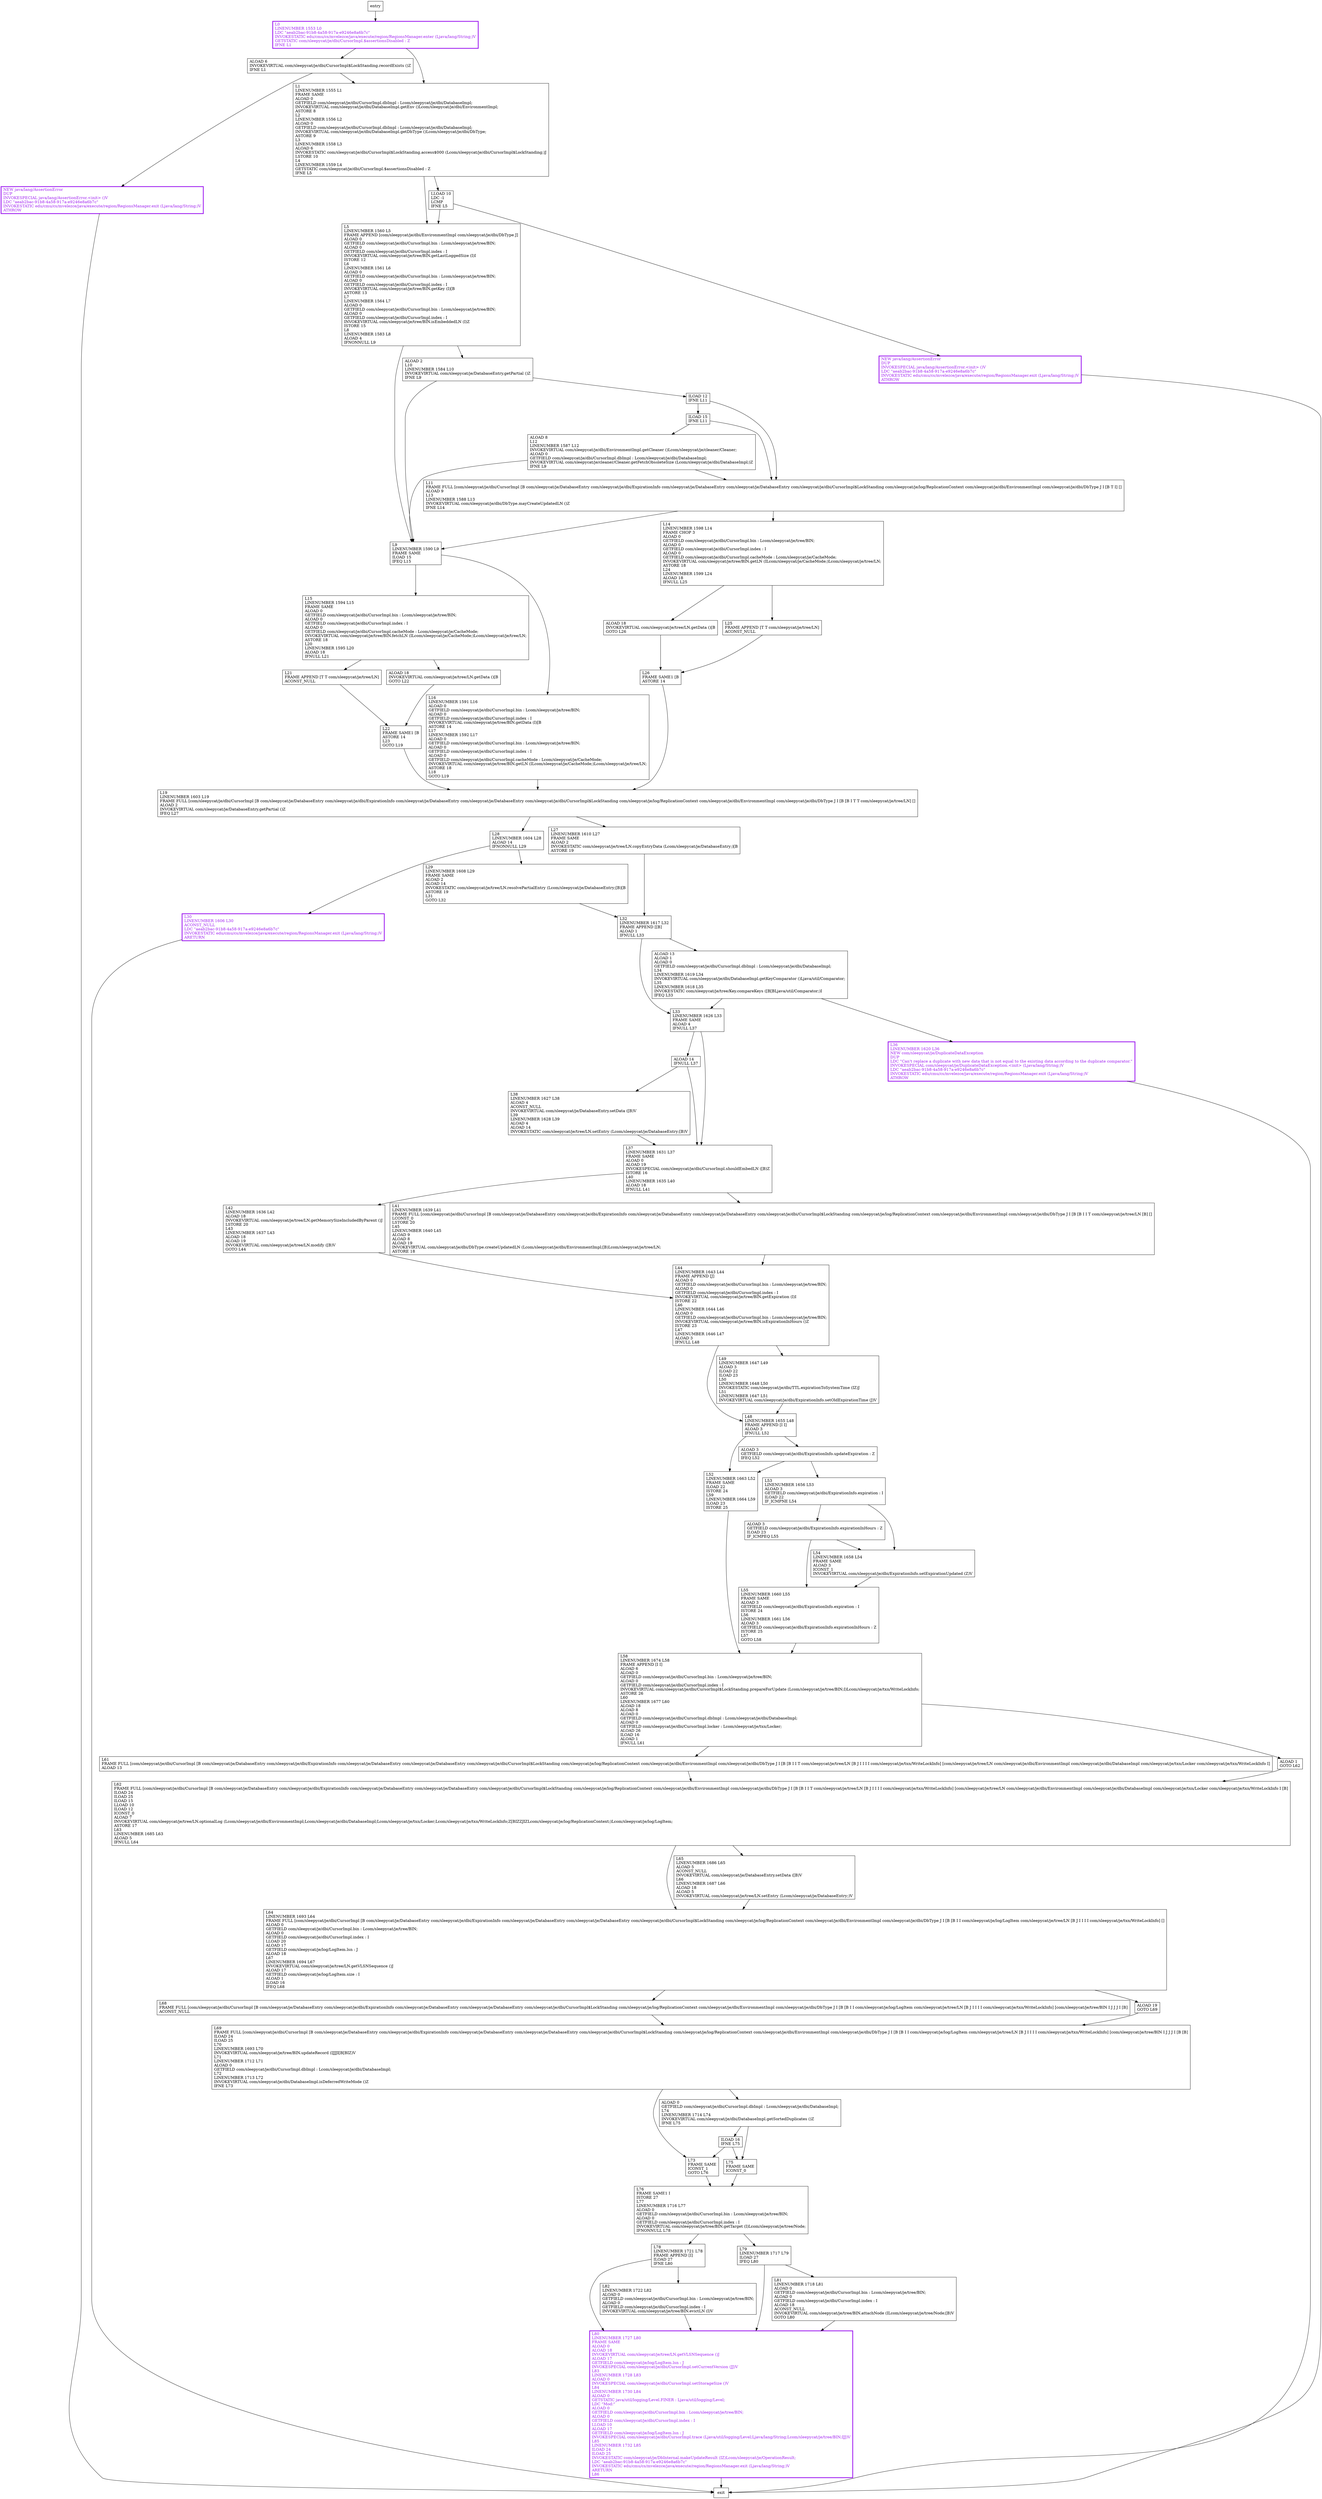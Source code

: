 digraph updateRecordInternal {
node [shape=record];
705893941 [label="L65\lLINENUMBER 1686 L65\lALOAD 5\lACONST_NULL\lINVOKEVIRTUAL com/sleepycat/je/DatabaseEntry.setData ([B)V\lL66\lLINENUMBER 1687 L66\lALOAD 18\lALOAD 5\lINVOKEVIRTUAL com/sleepycat/je/tree/LN.setEntry (Lcom/sleepycat/je/DatabaseEntry;)V\l"];
571580009 [label="L82\lLINENUMBER 1722 L82\lALOAD 0\lGETFIELD com/sleepycat/je/dbi/CursorImpl.bin : Lcom/sleepycat/je/tree/BIN;\lALOAD 0\lGETFIELD com/sleepycat/je/dbi/CursorImpl.index : I\lINVOKEVIRTUAL com/sleepycat/je/tree/BIN.evictLN (I)V\l"];
74455515 [label="L16\lLINENUMBER 1591 L16\lALOAD 0\lGETFIELD com/sleepycat/je/dbi/CursorImpl.bin : Lcom/sleepycat/je/tree/BIN;\lALOAD 0\lGETFIELD com/sleepycat/je/dbi/CursorImpl.index : I\lINVOKEVIRTUAL com/sleepycat/je/tree/BIN.getData (I)[B\lASTORE 14\lL17\lLINENUMBER 1592 L17\lALOAD 0\lGETFIELD com/sleepycat/je/dbi/CursorImpl.bin : Lcom/sleepycat/je/tree/BIN;\lALOAD 0\lGETFIELD com/sleepycat/je/dbi/CursorImpl.index : I\lALOAD 0\lGETFIELD com/sleepycat/je/dbi/CursorImpl.cacheMode : Lcom/sleepycat/je/CacheMode;\lINVOKEVIRTUAL com/sleepycat/je/tree/BIN.getLN (ILcom/sleepycat/je/CacheMode;)Lcom/sleepycat/je/tree/LN;\lASTORE 18\lL18\lGOTO L19\l"];
504193009 [label="L21\lFRAME APPEND [T T com/sleepycat/je/tree/LN]\lACONST_NULL\l"];
1236605030 [label="L26\lFRAME SAME1 [B\lASTORE 14\l"];
1849796726 [label="L58\lLINENUMBER 1674 L58\lFRAME APPEND [I I]\lALOAD 6\lALOAD 0\lGETFIELD com/sleepycat/je/dbi/CursorImpl.bin : Lcom/sleepycat/je/tree/BIN;\lALOAD 0\lGETFIELD com/sleepycat/je/dbi/CursorImpl.index : I\lINVOKEVIRTUAL com/sleepycat/je/dbi/CursorImpl$LockStanding.prepareForUpdate (Lcom/sleepycat/je/tree/BIN;I)Lcom/sleepycat/je/txn/WriteLockInfo;\lASTORE 26\lL60\lLINENUMBER 1677 L60\lALOAD 18\lALOAD 8\lALOAD 0\lGETFIELD com/sleepycat/je/dbi/CursorImpl.dbImpl : Lcom/sleepycat/je/dbi/DatabaseImpl;\lALOAD 0\lGETFIELD com/sleepycat/je/dbi/CursorImpl.locker : Lcom/sleepycat/je/txn/Locker;\lALOAD 26\lILOAD 16\lALOAD 1\lIFNULL L61\l"];
2040604525 [label="ALOAD 8\lL12\lLINENUMBER 1587 L12\lINVOKEVIRTUAL com/sleepycat/je/dbi/EnvironmentImpl.getCleaner ()Lcom/sleepycat/je/cleaner/Cleaner;\lALOAD 0\lGETFIELD com/sleepycat/je/dbi/CursorImpl.dbImpl : Lcom/sleepycat/je/dbi/DatabaseImpl;\lINVOKEVIRTUAL com/sleepycat/je/cleaner/Cleaner.getFetchObsoleteSize (Lcom/sleepycat/je/dbi/DatabaseImpl;)Z\lIFNE L9\l"];
440036332 [label="L30\lLINENUMBER 1606 L30\lACONST_NULL\lLDC \"aeab2bac-91b8-4a58-917a-e9246e8a6b7c\"\lINVOKESTATIC edu/cmu/cs/mvelezce/java/execute/region/RegionsManager.exit (Ljava/lang/String;)V\lARETURN\l"];
618033556 [label="L75\lFRAME SAME\lICONST_0\l"];
1068041788 [label="L22\lFRAME SAME1 [B\lASTORE 14\lL23\lGOTO L19\l"];
2066561735 [label="L29\lLINENUMBER 1608 L29\lFRAME SAME\lALOAD 2\lALOAD 14\lINVOKESTATIC com/sleepycat/je/tree/LN.resolvePartialEntry (Lcom/sleepycat/je/DatabaseEntry;[B)[B\lASTORE 19\lL31\lGOTO L32\l"];
1303933709 [label="NEW java/lang/AssertionError\lDUP\lINVOKESPECIAL java/lang/AssertionError.\<init\> ()V\lLDC \"aeab2bac-91b8-4a58-917a-e9246e8a6b7c\"\lINVOKESTATIC edu/cmu/cs/mvelezce/java/execute/region/RegionsManager.exit (Ljava/lang/String;)V\lATHROW\l"];
1199635619 [label="L49\lLINENUMBER 1647 L49\lALOAD 3\lILOAD 22\lILOAD 23\lL50\lLINENUMBER 1648 L50\lINVOKESTATIC com/sleepycat/je/dbi/TTL.expirationToSystemTime (IZ)J\lL51\lLINENUMBER 1647 L51\lINVOKEVIRTUAL com/sleepycat/je/dbi/ExpirationInfo.setOldExpirationTime (J)V\l"];
1549809074 [label="ALOAD 3\lGETFIELD com/sleepycat/je/dbi/ExpirationInfo.updateExpiration : Z\lIFEQ L52\l"];
2012340494 [label="L32\lLINENUMBER 1617 L32\lFRAME APPEND [[B]\lALOAD 1\lIFNULL L33\l"];
1348805028 [label="ALOAD 2\lL10\lLINENUMBER 1584 L10\lINVOKEVIRTUAL com/sleepycat/je/DatabaseEntry.getPartial ()Z\lIFNE L9\l"];
1451036990 [label="L37\lLINENUMBER 1631 L37\lFRAME SAME\lALOAD 0\lALOAD 19\lINVOKESPECIAL com/sleepycat/je/dbi/CursorImpl.shouldEmbedLN ([B)Z\lISTORE 16\lL40\lLINENUMBER 1635 L40\lALOAD 18\lIFNULL L41\l"];
502439130 [label="L25\lFRAME APPEND [T T com/sleepycat/je/tree/LN]\lACONST_NULL\l"];
2051230059 [label="ALOAD 0\lGETFIELD com/sleepycat/je/dbi/CursorImpl.dbImpl : Lcom/sleepycat/je/dbi/DatabaseImpl;\lL74\lLINENUMBER 1714 L74\lINVOKEVIRTUAL com/sleepycat/je/dbi/DatabaseImpl.getSortedDuplicates ()Z\lIFNE L75\l"];
1777642050 [label="ALOAD 18\lINVOKEVIRTUAL com/sleepycat/je/tree/LN.getData ()[B\lGOTO L26\l"];
1046118282 [label="L27\lLINENUMBER 1610 L27\lFRAME SAME\lALOAD 2\lINVOKESTATIC com/sleepycat/je/tree/LN.copyEntryData (Lcom/sleepycat/je/DatabaseEntry;)[B\lASTORE 19\l"];
471181361 [label="L53\lLINENUMBER 1656 L53\lALOAD 3\lGETFIELD com/sleepycat/je/dbi/ExpirationInfo.expiration : I\lILOAD 22\lIF_ICMPNE L54\l"];
1681756968 [label="LLOAD 10\lLDC -1\lLCMP\lIFNE L5\l"];
3165902 [label="L11\lFRAME FULL [com/sleepycat/je/dbi/CursorImpl [B com/sleepycat/je/DatabaseEntry com/sleepycat/je/dbi/ExpirationInfo com/sleepycat/je/DatabaseEntry com/sleepycat/je/DatabaseEntry com/sleepycat/je/dbi/CursorImpl$LockStanding com/sleepycat/je/log/ReplicationContext com/sleepycat/je/dbi/EnvironmentImpl com/sleepycat/je/dbi/DbType J I [B T I] []\lALOAD 9\lL13\lLINENUMBER 1588 L13\lINVOKEVIRTUAL com/sleepycat/je/dbi/DbType.mayCreateUpdatedLN ()Z\lIFNE L14\l"];
1137174271 [label="L64\lLINENUMBER 1693 L64\lFRAME FULL [com/sleepycat/je/dbi/CursorImpl [B com/sleepycat/je/DatabaseEntry com/sleepycat/je/dbi/ExpirationInfo com/sleepycat/je/DatabaseEntry com/sleepycat/je/DatabaseEntry com/sleepycat/je/dbi/CursorImpl$LockStanding com/sleepycat/je/log/ReplicationContext com/sleepycat/je/dbi/EnvironmentImpl com/sleepycat/je/dbi/DbType J I [B [B I I com/sleepycat/je/log/LogItem com/sleepycat/je/tree/LN [B J I I I I com/sleepycat/je/txn/WriteLockInfo] []\lALOAD 0\lGETFIELD com/sleepycat/je/dbi/CursorImpl.bin : Lcom/sleepycat/je/tree/BIN;\lALOAD 0\lGETFIELD com/sleepycat/je/dbi/CursorImpl.index : I\lLLOAD 20\lALOAD 17\lGETFIELD com/sleepycat/je/log/LogItem.lsn : J\lALOAD 18\lL67\lLINENUMBER 1694 L67\lINVOKEVIRTUAL com/sleepycat/je/tree/LN.getVLSNSequence ()J\lALOAD 17\lGETFIELD com/sleepycat/je/log/LogItem.size : I\lALOAD 1\lILOAD 16\lIFEQ L68\l"];
2095526024 [label="L41\lLINENUMBER 1639 L41\lFRAME FULL [com/sleepycat/je/dbi/CursorImpl [B com/sleepycat/je/DatabaseEntry com/sleepycat/je/dbi/ExpirationInfo com/sleepycat/je/DatabaseEntry com/sleepycat/je/DatabaseEntry com/sleepycat/je/dbi/CursorImpl$LockStanding com/sleepycat/je/log/ReplicationContext com/sleepycat/je/dbi/EnvironmentImpl com/sleepycat/je/dbi/DbType J I [B [B I I T com/sleepycat/je/tree/LN [B] []\lLCONST_0\lLSTORE 20\lL45\lLINENUMBER 1640 L45\lALOAD 9\lALOAD 8\lALOAD 19\lINVOKEVIRTUAL com/sleepycat/je/dbi/DbType.createUpdatedLN (Lcom/sleepycat/je/dbi/EnvironmentImpl;[B)Lcom/sleepycat/je/tree/LN;\lASTORE 18\l"];
1961747163 [label="L42\lLINENUMBER 1636 L42\lALOAD 18\lINVOKEVIRTUAL com/sleepycat/je/tree/LN.getMemorySizeIncludedByParent ()J\lLSTORE 20\lL43\lLINENUMBER 1637 L43\lALOAD 18\lALOAD 19\lINVOKEVIRTUAL com/sleepycat/je/tree/LN.modify ([B)V\lGOTO L44\l"];
378481147 [label="L79\lLINENUMBER 1717 L79\lILOAD 27\lIFEQ L80\l"];
27281765 [label="ALOAD 3\lGETFIELD com/sleepycat/je/dbi/ExpirationInfo.expirationInHours : Z\lILOAD 23\lIF_ICMPEQ L55\l"];
112484861 [label="L15\lLINENUMBER 1594 L15\lFRAME SAME\lALOAD 0\lGETFIELD com/sleepycat/je/dbi/CursorImpl.bin : Lcom/sleepycat/je/tree/BIN;\lALOAD 0\lGETFIELD com/sleepycat/je/dbi/CursorImpl.index : I\lALOAD 0\lGETFIELD com/sleepycat/je/dbi/CursorImpl.cacheMode : Lcom/sleepycat/je/CacheMode;\lINVOKEVIRTUAL com/sleepycat/je/tree/BIN.fetchLN (ILcom/sleepycat/je/CacheMode;)Lcom/sleepycat/je/tree/LN;\lASTORE 18\lL20\lLINENUMBER 1595 L20\lALOAD 18\lIFNULL L21\l"];
1481203030 [label="L9\lLINENUMBER 1590 L9\lFRAME SAME\lILOAD 15\lIFEQ L15\l"];
2017311535 [label="NEW java/lang/AssertionError\lDUP\lINVOKESPECIAL java/lang/AssertionError.\<init\> ()V\lLDC \"aeab2bac-91b8-4a58-917a-e9246e8a6b7c\"\lINVOKESTATIC edu/cmu/cs/mvelezce/java/execute/region/RegionsManager.exit (Ljava/lang/String;)V\lATHROW\l"];
2042537647 [label="ALOAD 13\lALOAD 1\lALOAD 0\lGETFIELD com/sleepycat/je/dbi/CursorImpl.dbImpl : Lcom/sleepycat/je/dbi/DatabaseImpl;\lL34\lLINENUMBER 1619 L34\lINVOKEVIRTUAL com/sleepycat/je/dbi/DatabaseImpl.getKeyComparator ()Ljava/util/Comparator;\lL35\lLINENUMBER 1618 L35\lINVOKESTATIC com/sleepycat/je/tree/Key.compareKeys ([B[BLjava/util/Comparator;)I\lIFEQ L33\l"];
1232209269 [label="L62\lFRAME FULL [com/sleepycat/je/dbi/CursorImpl [B com/sleepycat/je/DatabaseEntry com/sleepycat/je/dbi/ExpirationInfo com/sleepycat/je/DatabaseEntry com/sleepycat/je/DatabaseEntry com/sleepycat/je/dbi/CursorImpl$LockStanding com/sleepycat/je/log/ReplicationContext com/sleepycat/je/dbi/EnvironmentImpl com/sleepycat/je/dbi/DbType J I [B [B I I T com/sleepycat/je/tree/LN [B J I I I I com/sleepycat/je/txn/WriteLockInfo] [com/sleepycat/je/tree/LN com/sleepycat/je/dbi/EnvironmentImpl com/sleepycat/je/dbi/DatabaseImpl com/sleepycat/je/txn/Locker com/sleepycat/je/txn/WriteLockInfo I [B]\lILOAD 24\lILOAD 25\lILOAD 15\lLLOAD 10\lILOAD 12\lICONST_0\lALOAD 7\lINVOKEVIRTUAL com/sleepycat/je/tree/LN.optionalLog (Lcom/sleepycat/je/dbi/EnvironmentImpl;Lcom/sleepycat/je/dbi/DatabaseImpl;Lcom/sleepycat/je/txn/Locker;Lcom/sleepycat/je/txn/WriteLockInfo;Z[BIZZJIZLcom/sleepycat/je/log/ReplicationContext;)Lcom/sleepycat/je/log/LogItem;\lASTORE 17\lL63\lLINENUMBER 1685 L63\lALOAD 5\lIFNULL L64\l"];
1604634515 [label="L55\lLINENUMBER 1660 L55\lFRAME SAME\lALOAD 3\lGETFIELD com/sleepycat/je/dbi/ExpirationInfo.expiration : I\lISTORE 24\lL56\lLINENUMBER 1661 L56\lALOAD 3\lGETFIELD com/sleepycat/je/dbi/ExpirationInfo.expirationInHours : Z\lISTORE 25\lL57\lGOTO L58\l"];
1800880221 [label="L33\lLINENUMBER 1626 L33\lFRAME SAME\lALOAD 4\lIFNULL L37\l"];
1259479423 [label="ALOAD 6\lINVOKEVIRTUAL com/sleepycat/je/dbi/CursorImpl$LockStanding.recordExists ()Z\lIFNE L1\l"];
473880693 [label="L14\lLINENUMBER 1598 L14\lFRAME CHOP 3\lALOAD 0\lGETFIELD com/sleepycat/je/dbi/CursorImpl.bin : Lcom/sleepycat/je/tree/BIN;\lALOAD 0\lGETFIELD com/sleepycat/je/dbi/CursorImpl.index : I\lALOAD 0\lGETFIELD com/sleepycat/je/dbi/CursorImpl.cacheMode : Lcom/sleepycat/je/CacheMode;\lINVOKEVIRTUAL com/sleepycat/je/tree/BIN.getLN (ILcom/sleepycat/je/CacheMode;)Lcom/sleepycat/je/tree/LN;\lASTORE 18\lL24\lLINENUMBER 1599 L24\lALOAD 18\lIFNULL L25\l"];
586888144 [label="L36\lLINENUMBER 1620 L36\lNEW com/sleepycat/je/DuplicateDataException\lDUP\lLDC \"Can't replace a duplicate with new data that is not equal to the existing data according to the duplicate  comparator.\"\lINVOKESPECIAL com/sleepycat/je/DuplicateDataException.\<init\> (Ljava/lang/String;)V\lLDC \"aeab2bac-91b8-4a58-917a-e9246e8a6b7c\"\lINVOKESTATIC edu/cmu/cs/mvelezce/java/execute/region/RegionsManager.exit (Ljava/lang/String;)V\lATHROW\l"];
310444581 [label="ILOAD 15\lIFNE L11\l"];
1244133785 [label="L44\lLINENUMBER 1643 L44\lFRAME APPEND [J]\lALOAD 0\lGETFIELD com/sleepycat/je/dbi/CursorImpl.bin : Lcom/sleepycat/je/tree/BIN;\lALOAD 0\lGETFIELD com/sleepycat/je/dbi/CursorImpl.index : I\lINVOKEVIRTUAL com/sleepycat/je/tree/BIN.getExpiration (I)I\lISTORE 22\lL46\lLINENUMBER 1644 L46\lALOAD 0\lGETFIELD com/sleepycat/je/dbi/CursorImpl.bin : Lcom/sleepycat/je/tree/BIN;\lINVOKEVIRTUAL com/sleepycat/je/tree/BIN.isExpirationInHours ()Z\lISTORE 23\lL47\lLINENUMBER 1646 L47\lALOAD 3\lIFNULL L48\l"];
472853174 [label="ILOAD 12\lIFNE L11\l"];
927412439 [label="L28\lLINENUMBER 1604 L28\lALOAD 14\lIFNONNULL L29\l"];
1526357776 [label="ALOAD 14\lIFNULL L37\l"];
991133252 [label="ALOAD 18\lINVOKEVIRTUAL com/sleepycat/je/tree/LN.getData ()[B\lGOTO L22\l"];
1599647586 [label="ILOAD 16\lIFNE L75\l"];
29532806 [label="L78\lLINENUMBER 1721 L78\lFRAME APPEND [I]\lILOAD 27\lIFNE L80\l"];
872106176 [label="ALOAD 1\lGOTO L62\l"];
887074115 [label="ALOAD 19\lGOTO L69\l"];
1060154867 [label="L76\lFRAME SAME1 I\lISTORE 27\lL77\lLINENUMBER 1716 L77\lALOAD 0\lGETFIELD com/sleepycat/je/dbi/CursorImpl.bin : Lcom/sleepycat/je/tree/BIN;\lALOAD 0\lGETFIELD com/sleepycat/je/dbi/CursorImpl.index : I\lINVOKEVIRTUAL com/sleepycat/je/tree/BIN.getTarget (I)Lcom/sleepycat/je/tree/Node;\lIFNONNULL L78\l"];
213301239 [label="L81\lLINENUMBER 1718 L81\lALOAD 0\lGETFIELD com/sleepycat/je/dbi/CursorImpl.bin : Lcom/sleepycat/je/tree/BIN;\lALOAD 0\lGETFIELD com/sleepycat/je/dbi/CursorImpl.index : I\lALOAD 18\lACONST_NULL\lINVOKEVIRTUAL com/sleepycat/je/tree/BIN.attachNode (ILcom/sleepycat/je/tree/Node;[B)V\lGOTO L80\l"];
1947917431 [label="L19\lLINENUMBER 1603 L19\lFRAME FULL [com/sleepycat/je/dbi/CursorImpl [B com/sleepycat/je/DatabaseEntry com/sleepycat/je/dbi/ExpirationInfo com/sleepycat/je/DatabaseEntry com/sleepycat/je/DatabaseEntry com/sleepycat/je/dbi/CursorImpl$LockStanding com/sleepycat/je/log/ReplicationContext com/sleepycat/je/dbi/EnvironmentImpl com/sleepycat/je/dbi/DbType J I [B [B I T T com/sleepycat/je/tree/LN] []\lALOAD 2\lINVOKEVIRTUAL com/sleepycat/je/DatabaseEntry.getPartial ()Z\lIFEQ L27\l"];
919854247 [label="L80\lLINENUMBER 1727 L80\lFRAME SAME\lALOAD 0\lALOAD 18\lINVOKEVIRTUAL com/sleepycat/je/tree/LN.getVLSNSequence ()J\lALOAD 17\lGETFIELD com/sleepycat/je/log/LogItem.lsn : J\lINVOKESPECIAL com/sleepycat/je/dbi/CursorImpl.setCurrentVersion (JJ)V\lL83\lLINENUMBER 1728 L83\lALOAD 0\lINVOKESPECIAL com/sleepycat/je/dbi/CursorImpl.setStorageSize ()V\lL84\lLINENUMBER 1730 L84\lALOAD 0\lGETSTATIC java/util/logging/Level.FINER : Ljava/util/logging/Level;\lLDC \"Mod:\"\lALOAD 0\lGETFIELD com/sleepycat/je/dbi/CursorImpl.bin : Lcom/sleepycat/je/tree/BIN;\lALOAD 0\lGETFIELD com/sleepycat/je/dbi/CursorImpl.index : I\lLLOAD 10\lALOAD 17\lGETFIELD com/sleepycat/je/log/LogItem.lsn : J\lINVOKESPECIAL com/sleepycat/je/dbi/CursorImpl.trace (Ljava/util/logging/Level;Ljava/lang/String;Lcom/sleepycat/je/tree/BIN;IJJ)V\lL85\lLINENUMBER 1732 L85\lILOAD 24\lILOAD 25\lINVOKESTATIC com/sleepycat/je/DbInternal.makeUpdateResult (IZ)Lcom/sleepycat/je/OperationResult;\lLDC \"aeab2bac-91b8-4a58-917a-e9246e8a6b7c\"\lINVOKESTATIC edu/cmu/cs/mvelezce/java/execute/region/RegionsManager.exit (Ljava/lang/String;)V\lARETURN\lL86\l"];
1546660596 [label="L54\lLINENUMBER 1658 L54\lFRAME SAME\lALOAD 3\lICONST_1\lINVOKEVIRTUAL com/sleepycat/je/dbi/ExpirationInfo.setExpirationUpdated (Z)V\l"];
114272083 [label="L69\lFRAME FULL [com/sleepycat/je/dbi/CursorImpl [B com/sleepycat/je/DatabaseEntry com/sleepycat/je/dbi/ExpirationInfo com/sleepycat/je/DatabaseEntry com/sleepycat/je/DatabaseEntry com/sleepycat/je/dbi/CursorImpl$LockStanding com/sleepycat/je/log/ReplicationContext com/sleepycat/je/dbi/EnvironmentImpl com/sleepycat/je/dbi/DbType J I [B [B I I com/sleepycat/je/log/LogItem com/sleepycat/je/tree/LN [B J I I I I com/sleepycat/je/txn/WriteLockInfo] [com/sleepycat/je/tree/BIN I J J J I [B [B]\lILOAD 24\lILOAD 25\lL70\lLINENUMBER 1693 L70\lINVOKEVIRTUAL com/sleepycat/je/tree/BIN.updateRecord (IJJJI[B[BIZ)V\lL71\lLINENUMBER 1712 L71\lALOAD 0\lGETFIELD com/sleepycat/je/dbi/CursorImpl.dbImpl : Lcom/sleepycat/je/dbi/DatabaseImpl;\lL72\lLINENUMBER 1713 L72\lINVOKEVIRTUAL com/sleepycat/je/dbi/DatabaseImpl.isDeferredWriteMode ()Z\lIFNE L73\l"];
44494607 [label="L48\lLINENUMBER 1655 L48\lFRAME APPEND [I I]\lALOAD 3\lIFNULL L52\l"];
806606011 [label="L61\lFRAME FULL [com/sleepycat/je/dbi/CursorImpl [B com/sleepycat/je/DatabaseEntry com/sleepycat/je/dbi/ExpirationInfo com/sleepycat/je/DatabaseEntry com/sleepycat/je/DatabaseEntry com/sleepycat/je/dbi/CursorImpl$LockStanding com/sleepycat/je/log/ReplicationContext com/sleepycat/je/dbi/EnvironmentImpl com/sleepycat/je/dbi/DbType J I [B [B I I T com/sleepycat/je/tree/LN [B J I I I I com/sleepycat/je/txn/WriteLockInfo] [com/sleepycat/je/tree/LN com/sleepycat/je/dbi/EnvironmentImpl com/sleepycat/je/dbi/DatabaseImpl com/sleepycat/je/txn/Locker com/sleepycat/je/txn/WriteLockInfo I]\lALOAD 13\l"];
125433348 [label="L38\lLINENUMBER 1627 L38\lALOAD 4\lACONST_NULL\lINVOKEVIRTUAL com/sleepycat/je/DatabaseEntry.setData ([B)V\lL39\lLINENUMBER 1628 L39\lALOAD 4\lALOAD 14\lINVOKESTATIC com/sleepycat/je/tree/LN.setEntry (Lcom/sleepycat/je/DatabaseEntry;[B)V\l"];
704570518 [label="L52\lLINENUMBER 1663 L52\lFRAME SAME\lILOAD 22\lISTORE 24\lL59\lLINENUMBER 1664 L59\lILOAD 23\lISTORE 25\l"];
1250371157 [label="L1\lLINENUMBER 1555 L1\lFRAME SAME\lALOAD 0\lGETFIELD com/sleepycat/je/dbi/CursorImpl.dbImpl : Lcom/sleepycat/je/dbi/DatabaseImpl;\lINVOKEVIRTUAL com/sleepycat/je/dbi/DatabaseImpl.getEnv ()Lcom/sleepycat/je/dbi/EnvironmentImpl;\lASTORE 8\lL2\lLINENUMBER 1556 L2\lALOAD 0\lGETFIELD com/sleepycat/je/dbi/CursorImpl.dbImpl : Lcom/sleepycat/je/dbi/DatabaseImpl;\lINVOKEVIRTUAL com/sleepycat/je/dbi/DatabaseImpl.getDbType ()Lcom/sleepycat/je/dbi/DbType;\lASTORE 9\lL3\lLINENUMBER 1558 L3\lALOAD 6\lINVOKESTATIC com/sleepycat/je/dbi/CursorImpl$LockStanding.access$000 (Lcom/sleepycat/je/dbi/CursorImpl$LockStanding;)J\lLSTORE 10\lL4\lLINENUMBER 1559 L4\lGETSTATIC com/sleepycat/je/dbi/CursorImpl.$assertionsDisabled : Z\lIFNE L5\l"];
318895019 [label="L0\lLINENUMBER 1553 L0\lLDC \"aeab2bac-91b8-4a58-917a-e9246e8a6b7c\"\lINVOKESTATIC edu/cmu/cs/mvelezce/java/execute/region/RegionsManager.enter (Ljava/lang/String;)V\lGETSTATIC com/sleepycat/je/dbi/CursorImpl.$assertionsDisabled : Z\lIFNE L1\l"];
1834964016 [label="L68\lFRAME FULL [com/sleepycat/je/dbi/CursorImpl [B com/sleepycat/je/DatabaseEntry com/sleepycat/je/dbi/ExpirationInfo com/sleepycat/je/DatabaseEntry com/sleepycat/je/DatabaseEntry com/sleepycat/je/dbi/CursorImpl$LockStanding com/sleepycat/je/log/ReplicationContext com/sleepycat/je/dbi/EnvironmentImpl com/sleepycat/je/dbi/DbType J I [B [B I I com/sleepycat/je/log/LogItem com/sleepycat/je/tree/LN [B J I I I I com/sleepycat/je/txn/WriteLockInfo] [com/sleepycat/je/tree/BIN I J J J I [B]\lACONST_NULL\l"];
1056857865 [label="L5\lLINENUMBER 1560 L5\lFRAME APPEND [com/sleepycat/je/dbi/EnvironmentImpl com/sleepycat/je/dbi/DbType J]\lALOAD 0\lGETFIELD com/sleepycat/je/dbi/CursorImpl.bin : Lcom/sleepycat/je/tree/BIN;\lALOAD 0\lGETFIELD com/sleepycat/je/dbi/CursorImpl.index : I\lINVOKEVIRTUAL com/sleepycat/je/tree/BIN.getLastLoggedSize (I)I\lISTORE 12\lL6\lLINENUMBER 1561 L6\lALOAD 0\lGETFIELD com/sleepycat/je/dbi/CursorImpl.bin : Lcom/sleepycat/je/tree/BIN;\lALOAD 0\lGETFIELD com/sleepycat/je/dbi/CursorImpl.index : I\lINVOKEVIRTUAL com/sleepycat/je/tree/BIN.getKey (I)[B\lASTORE 13\lL7\lLINENUMBER 1564 L7\lALOAD 0\lGETFIELD com/sleepycat/je/dbi/CursorImpl.bin : Lcom/sleepycat/je/tree/BIN;\lALOAD 0\lGETFIELD com/sleepycat/je/dbi/CursorImpl.index : I\lINVOKEVIRTUAL com/sleepycat/je/tree/BIN.isEmbeddedLN (I)Z\lISTORE 15\lL8\lLINENUMBER 1583 L8\lALOAD 4\lIFNONNULL L9\l"];
1831496903 [label="L73\lFRAME SAME\lICONST_1\lGOTO L76\l"];
entry;
exit;
705893941 -> 1137174271
571580009 -> 919854247
74455515 -> 1947917431
504193009 -> 1068041788
1236605030 -> 1947917431
1849796726 -> 806606011
1849796726 -> 872106176
2040604525 -> 1481203030
2040604525 -> 3165902
440036332 -> exit
618033556 -> 1060154867
1068041788 -> 1947917431
2066561735 -> 2012340494
1303933709 -> exit
1199635619 -> 44494607
1549809074 -> 471181361
1549809074 -> 704570518
2012340494 -> 2042537647
2012340494 -> 1800880221
1348805028 -> 1481203030
1348805028 -> 472853174
1451036990 -> 2095526024
1451036990 -> 1961747163
502439130 -> 1236605030
2051230059 -> 1599647586
2051230059 -> 618033556
1777642050 -> 1236605030
1046118282 -> 2012340494
471181361 -> 27281765
471181361 -> 1546660596
entry -> 318895019
1681756968 -> 1056857865
1681756968 -> 1303933709
3165902 -> 473880693
3165902 -> 1481203030
1137174271 -> 887074115
1137174271 -> 1834964016
2095526024 -> 1244133785
1961747163 -> 1244133785
378481147 -> 919854247
378481147 -> 213301239
27281765 -> 1546660596
27281765 -> 1604634515
112484861 -> 504193009
112484861 -> 991133252
1481203030 -> 112484861
1481203030 -> 74455515
2017311535 -> exit
2042537647 -> 586888144
2042537647 -> 1800880221
1232209269 -> 705893941
1232209269 -> 1137174271
1604634515 -> 1849796726
1800880221 -> 1526357776
1800880221 -> 1451036990
1259479423 -> 2017311535
1259479423 -> 1250371157
473880693 -> 502439130
473880693 -> 1777642050
586888144 -> exit
310444581 -> 3165902
310444581 -> 2040604525
1244133785 -> 44494607
1244133785 -> 1199635619
472853174 -> 3165902
472853174 -> 310444581
927412439 -> 440036332
927412439 -> 2066561735
1526357776 -> 125433348
1526357776 -> 1451036990
991133252 -> 1068041788
1599647586 -> 618033556
1599647586 -> 1831496903
29532806 -> 571580009
29532806 -> 919854247
872106176 -> 1232209269
887074115 -> 114272083
1060154867 -> 29532806
1060154867 -> 378481147
213301239 -> 919854247
1947917431 -> 927412439
1947917431 -> 1046118282
919854247 -> exit
1546660596 -> 1604634515
114272083 -> 2051230059
114272083 -> 1831496903
44494607 -> 704570518
44494607 -> 1549809074
806606011 -> 1232209269
125433348 -> 1451036990
704570518 -> 1849796726
1250371157 -> 1681756968
1250371157 -> 1056857865
318895019 -> 1250371157
318895019 -> 1259479423
1834964016 -> 114272083
1056857865 -> 1481203030
1056857865 -> 1348805028
1831496903 -> 1060154867
440036332[fontcolor="purple", penwidth=3, color="purple"];
586888144[fontcolor="purple", penwidth=3, color="purple"];
919854247[fontcolor="purple", penwidth=3, color="purple"];
2017311535[fontcolor="purple", penwidth=3, color="purple"];
318895019[fontcolor="purple", penwidth=3, color="purple"];
1303933709[fontcolor="purple", penwidth=3, color="purple"];
}
